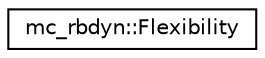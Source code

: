 digraph "Graphical Class Hierarchy"
{
 // INTERACTIVE_SVG=YES
  edge [fontname="Helvetica",fontsize="10",labelfontname="Helvetica",labelfontsize="10"];
  node [fontname="Helvetica",fontsize="10",shape=record];
  rankdir="LR";
  Node0 [label="mc_rbdyn::Flexibility",height=0.2,width=0.4,color="black", fillcolor="white", style="filled",URL="$structmc__rbdyn_1_1Flexibility.html"];
}
